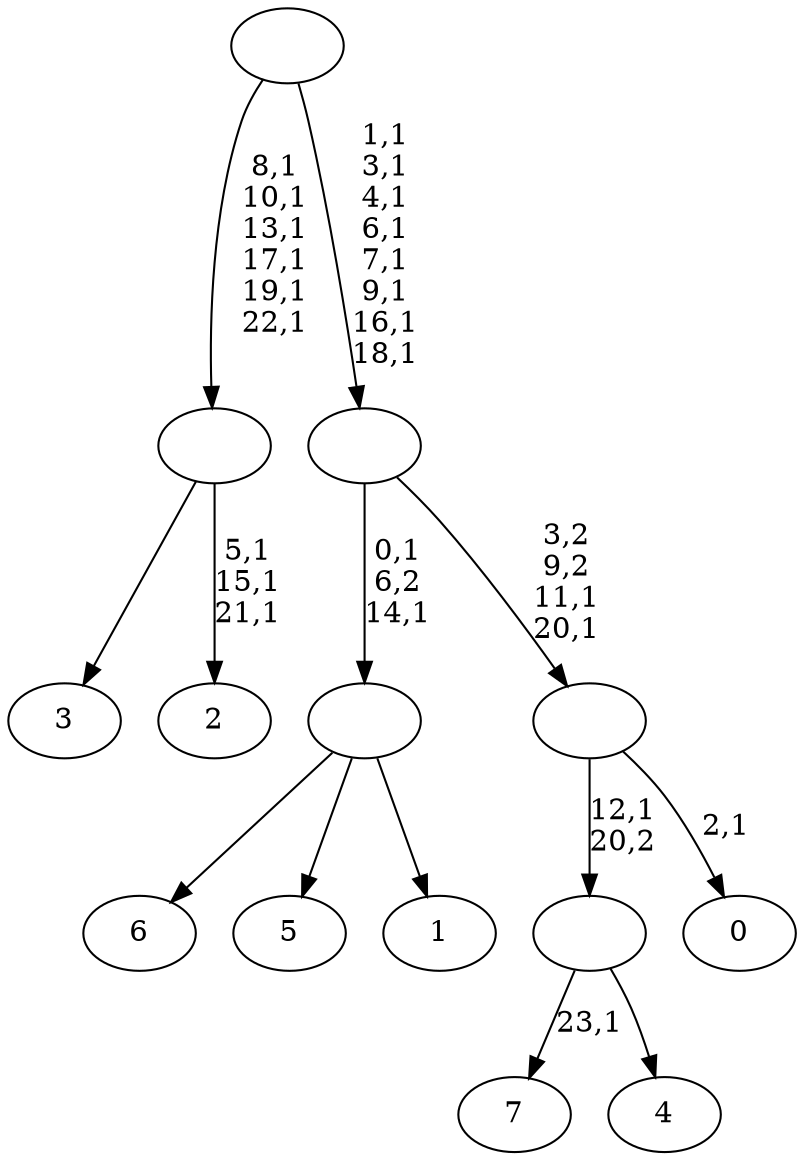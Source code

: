 digraph T {
	32 [label="7"]
	30 [label="6"]
	29 [label="5"]
	28 [label="4"]
	27 [label=""]
	26 [label="3"]
	25 [label="2"]
	21 [label=""]
	15 [label="1"]
	14 [label=""]
	12 [label="0"]
	10 [label=""]
	8 [label=""]
	0 [label=""]
	27 -> 32 [label="23,1"]
	27 -> 28 [label=""]
	21 -> 25 [label="5,1\n15,1\n21,1"]
	21 -> 26 [label=""]
	14 -> 30 [label=""]
	14 -> 29 [label=""]
	14 -> 15 [label=""]
	10 -> 12 [label="2,1"]
	10 -> 27 [label="12,1\n20,2"]
	8 -> 10 [label="3,2\n9,2\n11,1\n20,1"]
	8 -> 14 [label="0,1\n6,2\n14,1"]
	0 -> 8 [label="1,1\n3,1\n4,1\n6,1\n7,1\n9,1\n16,1\n18,1"]
	0 -> 21 [label="8,1\n10,1\n13,1\n17,1\n19,1\n22,1"]
}
